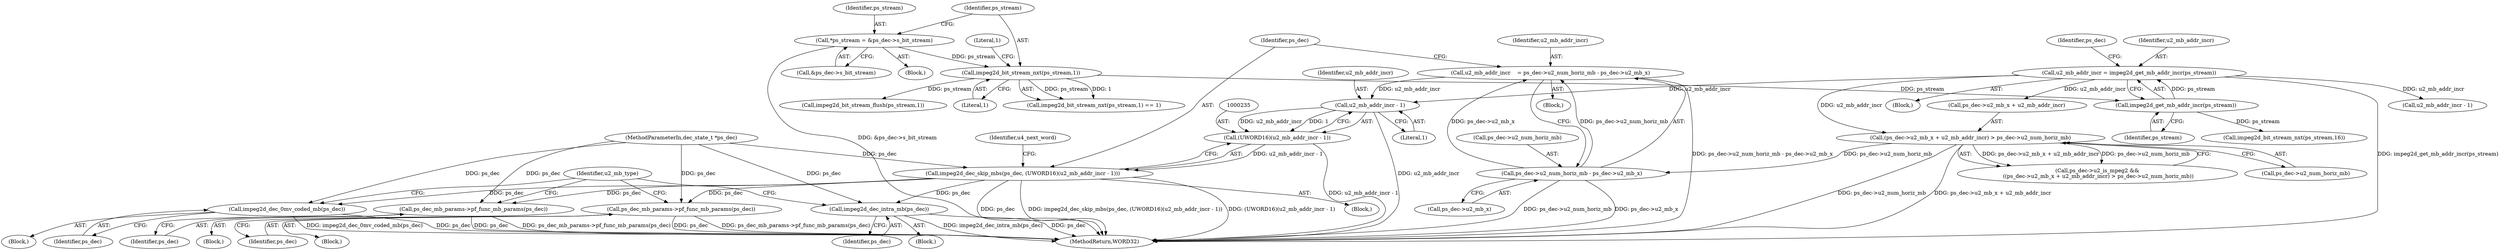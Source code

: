 digraph "0_Android_58a6822d7140137ce957c6d2fc20bae1374186c1_1@integer" {
"1000223" [label="(Call,u2_mb_addr_incr    = ps_dec->u2_num_horiz_mb - ps_dec->u2_mb_x)"];
"1000225" [label="(Call,ps_dec->u2_num_horiz_mb - ps_dec->u2_mb_x)"];
"1000213" [label="(Call,(ps_dec->u2_mb_x + u2_mb_addr_incr) > ps_dec->u2_num_horiz_mb)"];
"1000169" [label="(Call,u2_mb_addr_incr = impeg2d_get_mb_addr_incr(ps_stream))"];
"1000171" [label="(Call,impeg2d_get_mb_addr_incr(ps_stream))"];
"1000159" [label="(Call,impeg2d_bit_stream_nxt(ps_stream,1))"];
"1000145" [label="(Call,*ps_stream = &ps_dec->s_bit_stream)"];
"1000236" [label="(Call,u2_mb_addr_incr - 1)"];
"1000234" [label="(Call,(UWORD16)(u2_mb_addr_incr - 1))"];
"1000232" [label="(Call,impeg2d_dec_skip_mbs(ps_dec, (UWORD16)(u2_mb_addr_incr - 1)))"];
"1000466" [label="(Call,ps_dec_mb_params->pf_func_mb_params(ps_dec))"];
"1000523" [label="(Call,ps_dec_mb_params->pf_func_mb_params(ps_dec))"];
"1000536" [label="(Call,impeg2d_dec_intra_mb(ps_dec))"];
"1000555" [label="(Call,impeg2d_dec_0mv_coded_mb(ps_dec))"];
"1000556" [label="(Identifier,ps_dec)"];
"1000238" [label="(Literal,1)"];
"1000240" [label="(Identifier,u4_next_word)"];
"1000143" [label="(Block,)"];
"1000182" [label="(Call,u2_mb_addr_incr - 1)"];
"1000146" [label="(Identifier,ps_stream)"];
"1000425" [label="(Block,)"];
"1000159" [label="(Call,impeg2d_bit_stream_nxt(ps_stream,1))"];
"1000233" [label="(Identifier,ps_dec)"];
"1000555" [label="(Call,impeg2d_dec_0mv_coded_mb(ps_dec))"];
"1000226" [label="(Call,ps_dec->u2_num_horiz_mb)"];
"1000559" [label="(Identifier,u2_mb_type)"];
"1000536" [label="(Call,impeg2d_dec_intra_mb(ps_dec))"];
"1000237" [label="(Identifier,u2_mb_addr_incr)"];
"1000209" [label="(Call,ps_dec->u2_is_mpeg2 &&\n ((ps_dec->u2_mb_x + u2_mb_addr_incr) > ps_dec->u2_num_horiz_mb))"];
"1000214" [label="(Call,ps_dec->u2_mb_x + u2_mb_addr_incr)"];
"1000222" [label="(Block,)"];
"1000232" [label="(Call,impeg2d_dec_skip_mbs(ps_dec, (UWORD16)(u2_mb_addr_incr - 1)))"];
"1000145" [label="(Call,*ps_stream = &ps_dec->s_bit_stream)"];
"1000164" [label="(Call,impeg2d_bit_stream_flush(ps_stream,1))"];
"1000225" [label="(Call,ps_dec->u2_num_horiz_mb - ps_dec->u2_mb_x)"];
"1000530" [label="(Block,)"];
"1000234" [label="(Call,(UWORD16)(u2_mb_addr_incr - 1))"];
"1000172" [label="(Identifier,ps_stream)"];
"1000537" [label="(Identifier,ps_dec)"];
"1000142" [label="(MethodParameterIn,dec_state_t *ps_dec)"];
"1000466" [label="(Call,ps_dec_mb_params->pf_func_mb_params(ps_dec))"];
"1000473" [label="(Block,)"];
"1000524" [label="(Identifier,ps_dec)"];
"1000223" [label="(Call,u2_mb_addr_incr    = ps_dec->u2_num_horiz_mb - ps_dec->u2_mb_x)"];
"1000170" [label="(Identifier,u2_mb_addr_incr)"];
"1000236" [label="(Call,u2_mb_addr_incr - 1)"];
"1000243" [label="(Call,impeg2d_bit_stream_nxt(ps_stream,16))"];
"1000224" [label="(Identifier,u2_mb_addr_incr)"];
"1000160" [label="(Identifier,ps_stream)"];
"1000523" [label="(Call,ps_dec_mb_params->pf_func_mb_params(ps_dec))"];
"1000648" [label="(MethodReturn,WORD32)"];
"1000219" [label="(Call,ps_dec->u2_num_horiz_mb)"];
"1000171" [label="(Call,impeg2d_get_mb_addr_incr(ps_stream))"];
"1000169" [label="(Call,u2_mb_addr_incr = impeg2d_get_mb_addr_incr(ps_stream))"];
"1000161" [label="(Literal,1)"];
"1000158" [label="(Call,impeg2d_bit_stream_nxt(ps_stream,1) == 1)"];
"1000467" [label="(Identifier,ps_dec)"];
"1000162" [label="(Literal,1)"];
"1000168" [label="(Block,)"];
"1000175" [label="(Identifier,ps_dec)"];
"1000229" [label="(Call,ps_dec->u2_mb_x)"];
"1000213" [label="(Call,(ps_dec->u2_mb_x + u2_mb_addr_incr) > ps_dec->u2_num_horiz_mb)"];
"1000147" [label="(Call,&ps_dec->s_bit_stream)"];
"1000539" [label="(Block,)"];
"1000207" [label="(Block,)"];
"1000223" -> "1000222"  [label="AST: "];
"1000223" -> "1000225"  [label="CFG: "];
"1000224" -> "1000223"  [label="AST: "];
"1000225" -> "1000223"  [label="AST: "];
"1000233" -> "1000223"  [label="CFG: "];
"1000223" -> "1000648"  [label="DDG: ps_dec->u2_num_horiz_mb - ps_dec->u2_mb_x"];
"1000225" -> "1000223"  [label="DDG: ps_dec->u2_num_horiz_mb"];
"1000225" -> "1000223"  [label="DDG: ps_dec->u2_mb_x"];
"1000223" -> "1000236"  [label="DDG: u2_mb_addr_incr"];
"1000225" -> "1000229"  [label="CFG: "];
"1000226" -> "1000225"  [label="AST: "];
"1000229" -> "1000225"  [label="AST: "];
"1000225" -> "1000648"  [label="DDG: ps_dec->u2_num_horiz_mb"];
"1000225" -> "1000648"  [label="DDG: ps_dec->u2_mb_x"];
"1000213" -> "1000225"  [label="DDG: ps_dec->u2_num_horiz_mb"];
"1000213" -> "1000209"  [label="AST: "];
"1000213" -> "1000219"  [label="CFG: "];
"1000214" -> "1000213"  [label="AST: "];
"1000219" -> "1000213"  [label="AST: "];
"1000209" -> "1000213"  [label="CFG: "];
"1000213" -> "1000648"  [label="DDG: ps_dec->u2_num_horiz_mb"];
"1000213" -> "1000648"  [label="DDG: ps_dec->u2_mb_x + u2_mb_addr_incr"];
"1000213" -> "1000209"  [label="DDG: ps_dec->u2_mb_x + u2_mb_addr_incr"];
"1000213" -> "1000209"  [label="DDG: ps_dec->u2_num_horiz_mb"];
"1000169" -> "1000213"  [label="DDG: u2_mb_addr_incr"];
"1000169" -> "1000168"  [label="AST: "];
"1000169" -> "1000171"  [label="CFG: "];
"1000170" -> "1000169"  [label="AST: "];
"1000171" -> "1000169"  [label="AST: "];
"1000175" -> "1000169"  [label="CFG: "];
"1000169" -> "1000648"  [label="DDG: impeg2d_get_mb_addr_incr(ps_stream)"];
"1000171" -> "1000169"  [label="DDG: ps_stream"];
"1000169" -> "1000182"  [label="DDG: u2_mb_addr_incr"];
"1000169" -> "1000214"  [label="DDG: u2_mb_addr_incr"];
"1000169" -> "1000236"  [label="DDG: u2_mb_addr_incr"];
"1000171" -> "1000172"  [label="CFG: "];
"1000172" -> "1000171"  [label="AST: "];
"1000159" -> "1000171"  [label="DDG: ps_stream"];
"1000171" -> "1000243"  [label="DDG: ps_stream"];
"1000159" -> "1000158"  [label="AST: "];
"1000159" -> "1000161"  [label="CFG: "];
"1000160" -> "1000159"  [label="AST: "];
"1000161" -> "1000159"  [label="AST: "];
"1000162" -> "1000159"  [label="CFG: "];
"1000159" -> "1000158"  [label="DDG: ps_stream"];
"1000159" -> "1000158"  [label="DDG: 1"];
"1000145" -> "1000159"  [label="DDG: ps_stream"];
"1000159" -> "1000164"  [label="DDG: ps_stream"];
"1000145" -> "1000143"  [label="AST: "];
"1000145" -> "1000147"  [label="CFG: "];
"1000146" -> "1000145"  [label="AST: "];
"1000147" -> "1000145"  [label="AST: "];
"1000160" -> "1000145"  [label="CFG: "];
"1000145" -> "1000648"  [label="DDG: &ps_dec->s_bit_stream"];
"1000236" -> "1000234"  [label="AST: "];
"1000236" -> "1000238"  [label="CFG: "];
"1000237" -> "1000236"  [label="AST: "];
"1000238" -> "1000236"  [label="AST: "];
"1000234" -> "1000236"  [label="CFG: "];
"1000236" -> "1000648"  [label="DDG: u2_mb_addr_incr"];
"1000236" -> "1000234"  [label="DDG: u2_mb_addr_incr"];
"1000236" -> "1000234"  [label="DDG: 1"];
"1000234" -> "1000232"  [label="AST: "];
"1000235" -> "1000234"  [label="AST: "];
"1000232" -> "1000234"  [label="CFG: "];
"1000234" -> "1000648"  [label="DDG: u2_mb_addr_incr - 1"];
"1000234" -> "1000232"  [label="DDG: u2_mb_addr_incr - 1"];
"1000232" -> "1000207"  [label="AST: "];
"1000233" -> "1000232"  [label="AST: "];
"1000240" -> "1000232"  [label="CFG: "];
"1000232" -> "1000648"  [label="DDG: ps_dec"];
"1000232" -> "1000648"  [label="DDG: impeg2d_dec_skip_mbs(ps_dec, (UWORD16)(u2_mb_addr_incr - 1))"];
"1000232" -> "1000648"  [label="DDG: (UWORD16)(u2_mb_addr_incr - 1)"];
"1000142" -> "1000232"  [label="DDG: ps_dec"];
"1000232" -> "1000466"  [label="DDG: ps_dec"];
"1000232" -> "1000523"  [label="DDG: ps_dec"];
"1000232" -> "1000536"  [label="DDG: ps_dec"];
"1000232" -> "1000555"  [label="DDG: ps_dec"];
"1000466" -> "1000425"  [label="AST: "];
"1000466" -> "1000467"  [label="CFG: "];
"1000467" -> "1000466"  [label="AST: "];
"1000559" -> "1000466"  [label="CFG: "];
"1000466" -> "1000648"  [label="DDG: ps_dec"];
"1000466" -> "1000648"  [label="DDG: ps_dec_mb_params->pf_func_mb_params(ps_dec)"];
"1000142" -> "1000466"  [label="DDG: ps_dec"];
"1000523" -> "1000473"  [label="AST: "];
"1000523" -> "1000524"  [label="CFG: "];
"1000524" -> "1000523"  [label="AST: "];
"1000559" -> "1000523"  [label="CFG: "];
"1000523" -> "1000648"  [label="DDG: ps_dec"];
"1000523" -> "1000648"  [label="DDG: ps_dec_mb_params->pf_func_mb_params(ps_dec)"];
"1000142" -> "1000523"  [label="DDG: ps_dec"];
"1000536" -> "1000530"  [label="AST: "];
"1000536" -> "1000537"  [label="CFG: "];
"1000537" -> "1000536"  [label="AST: "];
"1000559" -> "1000536"  [label="CFG: "];
"1000536" -> "1000648"  [label="DDG: impeg2d_dec_intra_mb(ps_dec)"];
"1000536" -> "1000648"  [label="DDG: ps_dec"];
"1000142" -> "1000536"  [label="DDG: ps_dec"];
"1000555" -> "1000539"  [label="AST: "];
"1000555" -> "1000556"  [label="CFG: "];
"1000556" -> "1000555"  [label="AST: "];
"1000559" -> "1000555"  [label="CFG: "];
"1000555" -> "1000648"  [label="DDG: impeg2d_dec_0mv_coded_mb(ps_dec)"];
"1000555" -> "1000648"  [label="DDG: ps_dec"];
"1000142" -> "1000555"  [label="DDG: ps_dec"];
}
